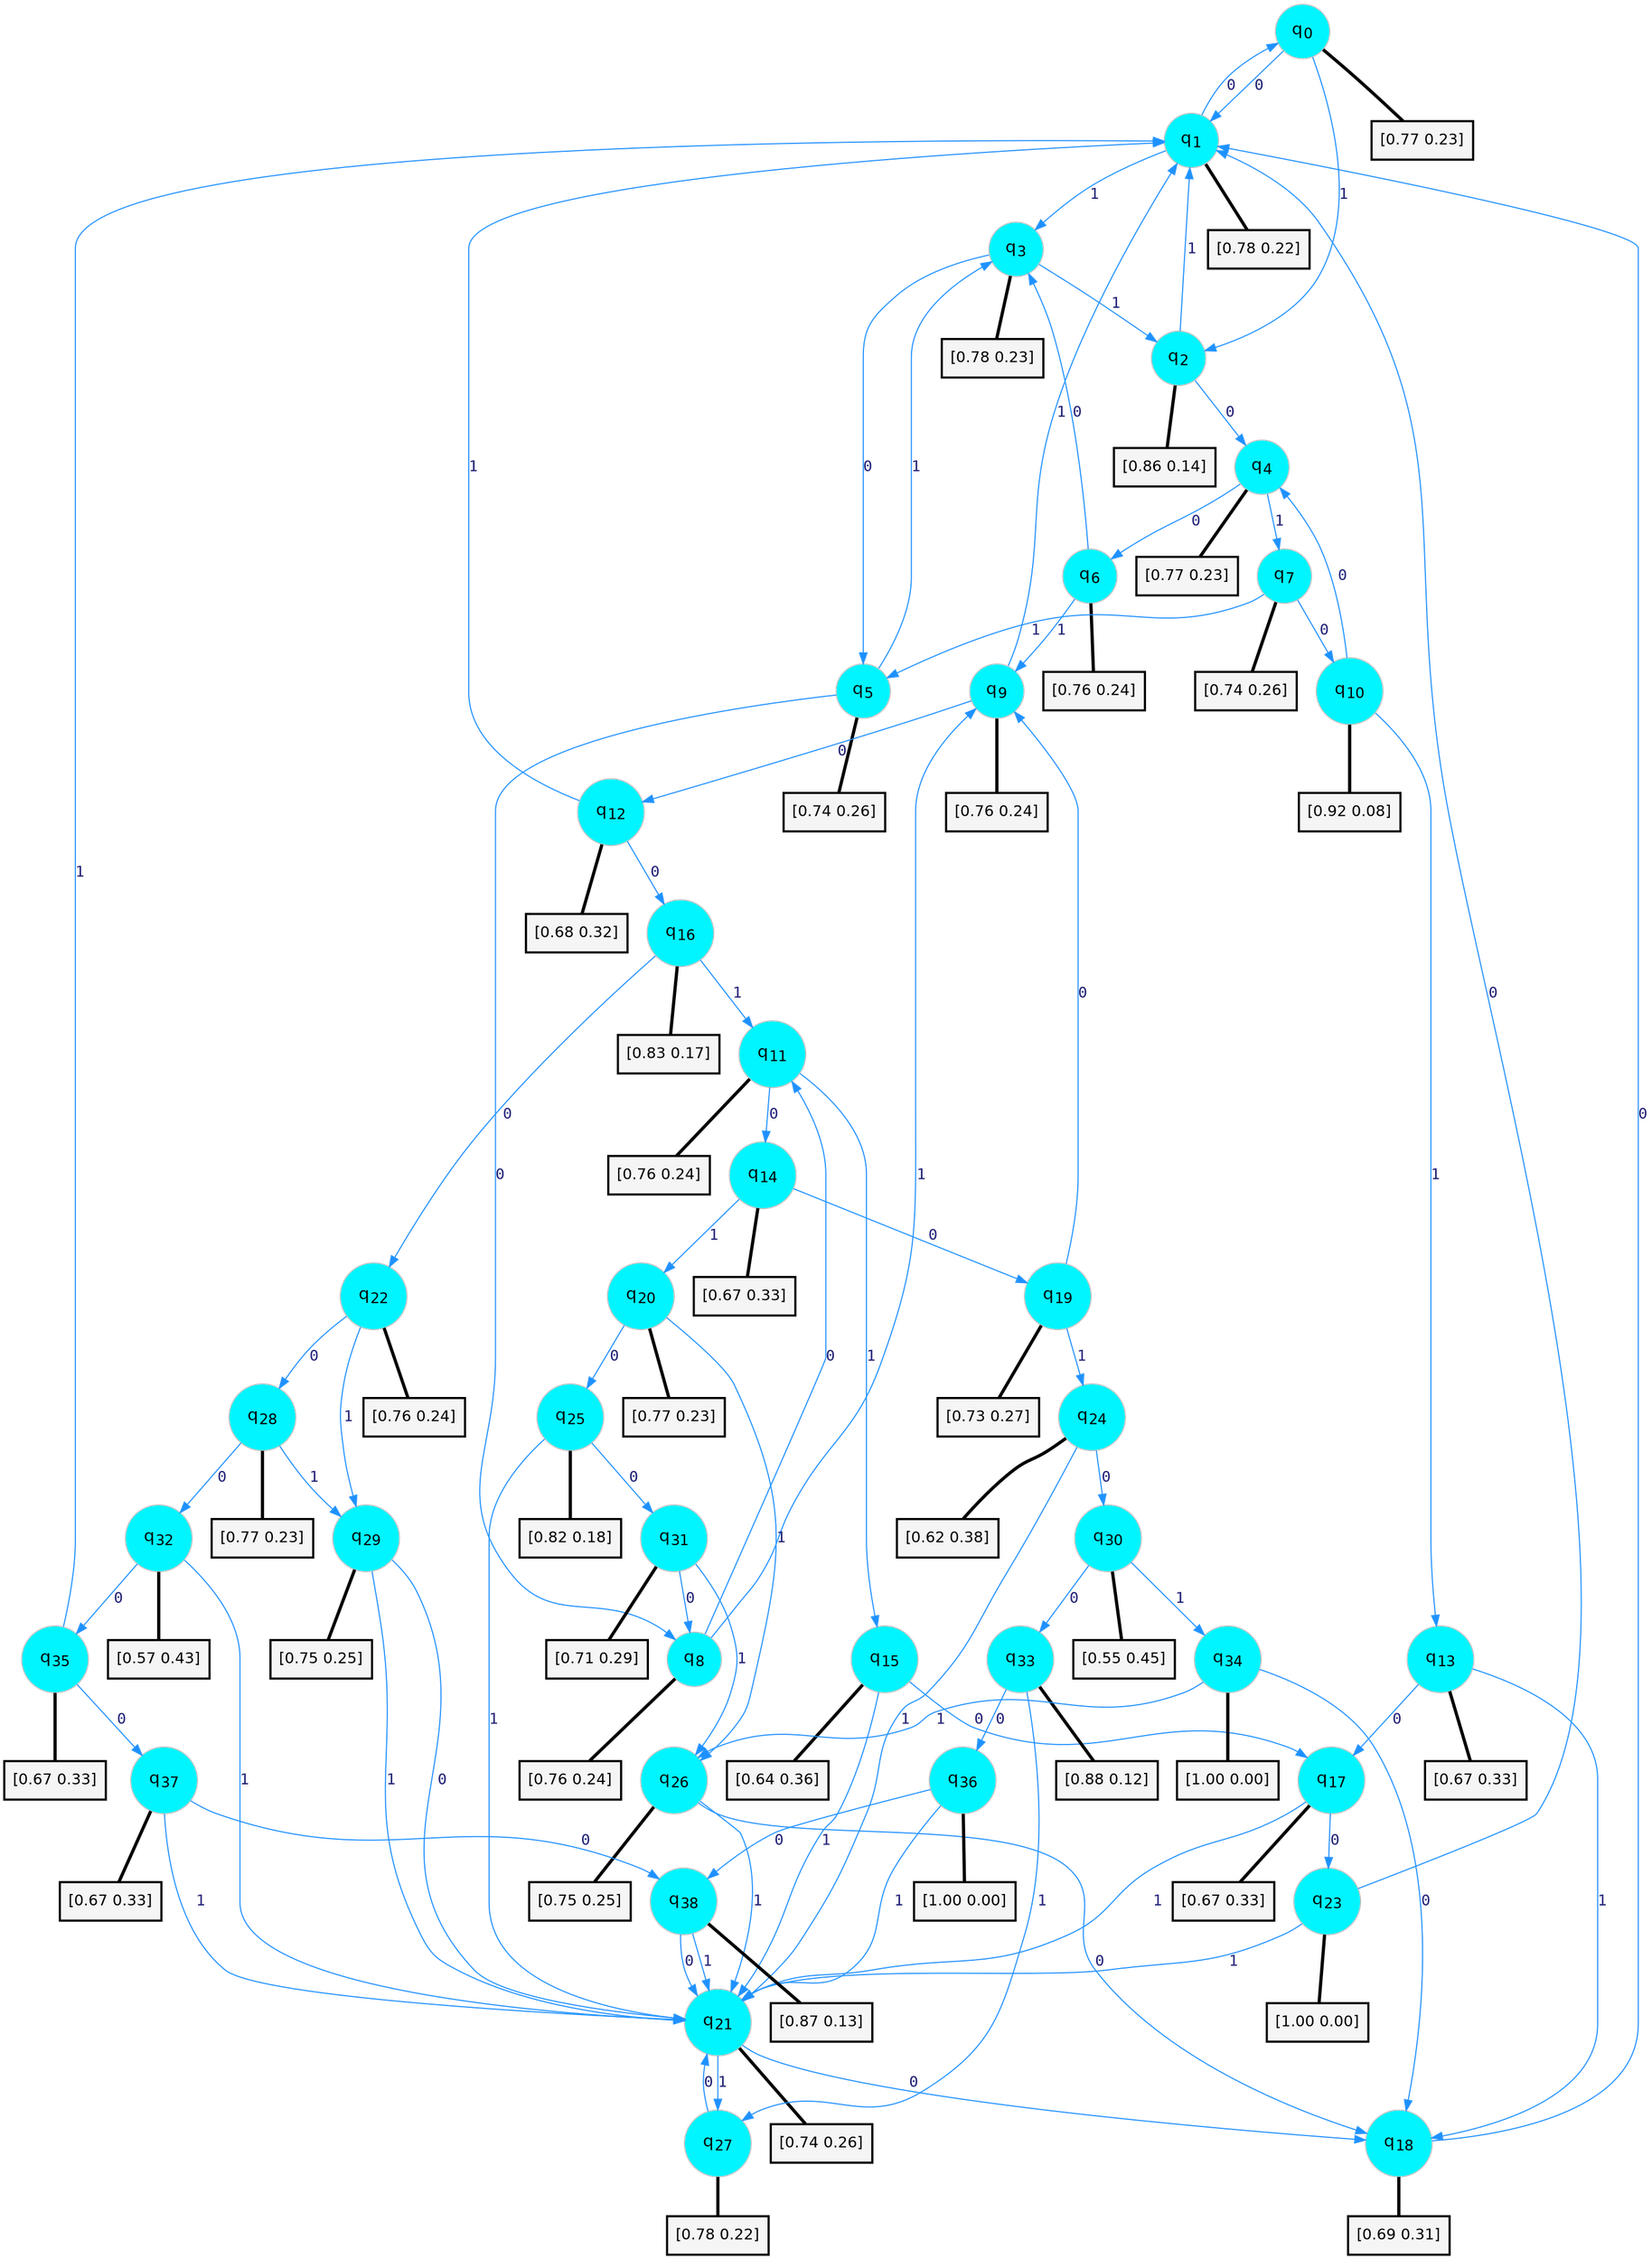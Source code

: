 digraph G {
graph [
bgcolor=transparent, dpi=300, rankdir=TD, size="40,25"];
node [
color=gray, fillcolor=turquoise1, fontcolor=black, fontname=Helvetica, fontsize=16, fontweight=bold, shape=circle, style=filled];
edge [
arrowsize=1, color=dodgerblue1, fontcolor=midnightblue, fontname=courier, fontweight=bold, penwidth=1, style=solid, weight=20];
0[label=<q<SUB>0</SUB>>];
1[label=<q<SUB>1</SUB>>];
2[label=<q<SUB>2</SUB>>];
3[label=<q<SUB>3</SUB>>];
4[label=<q<SUB>4</SUB>>];
5[label=<q<SUB>5</SUB>>];
6[label=<q<SUB>6</SUB>>];
7[label=<q<SUB>7</SUB>>];
8[label=<q<SUB>8</SUB>>];
9[label=<q<SUB>9</SUB>>];
10[label=<q<SUB>10</SUB>>];
11[label=<q<SUB>11</SUB>>];
12[label=<q<SUB>12</SUB>>];
13[label=<q<SUB>13</SUB>>];
14[label=<q<SUB>14</SUB>>];
15[label=<q<SUB>15</SUB>>];
16[label=<q<SUB>16</SUB>>];
17[label=<q<SUB>17</SUB>>];
18[label=<q<SUB>18</SUB>>];
19[label=<q<SUB>19</SUB>>];
20[label=<q<SUB>20</SUB>>];
21[label=<q<SUB>21</SUB>>];
22[label=<q<SUB>22</SUB>>];
23[label=<q<SUB>23</SUB>>];
24[label=<q<SUB>24</SUB>>];
25[label=<q<SUB>25</SUB>>];
26[label=<q<SUB>26</SUB>>];
27[label=<q<SUB>27</SUB>>];
28[label=<q<SUB>28</SUB>>];
29[label=<q<SUB>29</SUB>>];
30[label=<q<SUB>30</SUB>>];
31[label=<q<SUB>31</SUB>>];
32[label=<q<SUB>32</SUB>>];
33[label=<q<SUB>33</SUB>>];
34[label=<q<SUB>34</SUB>>];
35[label=<q<SUB>35</SUB>>];
36[label=<q<SUB>36</SUB>>];
37[label=<q<SUB>37</SUB>>];
38[label=<q<SUB>38</SUB>>];
39[label="[0.77 0.23]", shape=box,fontcolor=black, fontname=Helvetica, fontsize=14, penwidth=2, fillcolor=whitesmoke,color=black];
40[label="[0.78 0.22]", shape=box,fontcolor=black, fontname=Helvetica, fontsize=14, penwidth=2, fillcolor=whitesmoke,color=black];
41[label="[0.86 0.14]", shape=box,fontcolor=black, fontname=Helvetica, fontsize=14, penwidth=2, fillcolor=whitesmoke,color=black];
42[label="[0.78 0.23]", shape=box,fontcolor=black, fontname=Helvetica, fontsize=14, penwidth=2, fillcolor=whitesmoke,color=black];
43[label="[0.77 0.23]", shape=box,fontcolor=black, fontname=Helvetica, fontsize=14, penwidth=2, fillcolor=whitesmoke,color=black];
44[label="[0.74 0.26]", shape=box,fontcolor=black, fontname=Helvetica, fontsize=14, penwidth=2, fillcolor=whitesmoke,color=black];
45[label="[0.76 0.24]", shape=box,fontcolor=black, fontname=Helvetica, fontsize=14, penwidth=2, fillcolor=whitesmoke,color=black];
46[label="[0.74 0.26]", shape=box,fontcolor=black, fontname=Helvetica, fontsize=14, penwidth=2, fillcolor=whitesmoke,color=black];
47[label="[0.76 0.24]", shape=box,fontcolor=black, fontname=Helvetica, fontsize=14, penwidth=2, fillcolor=whitesmoke,color=black];
48[label="[0.76 0.24]", shape=box,fontcolor=black, fontname=Helvetica, fontsize=14, penwidth=2, fillcolor=whitesmoke,color=black];
49[label="[0.92 0.08]", shape=box,fontcolor=black, fontname=Helvetica, fontsize=14, penwidth=2, fillcolor=whitesmoke,color=black];
50[label="[0.76 0.24]", shape=box,fontcolor=black, fontname=Helvetica, fontsize=14, penwidth=2, fillcolor=whitesmoke,color=black];
51[label="[0.68 0.32]", shape=box,fontcolor=black, fontname=Helvetica, fontsize=14, penwidth=2, fillcolor=whitesmoke,color=black];
52[label="[0.67 0.33]", shape=box,fontcolor=black, fontname=Helvetica, fontsize=14, penwidth=2, fillcolor=whitesmoke,color=black];
53[label="[0.67 0.33]", shape=box,fontcolor=black, fontname=Helvetica, fontsize=14, penwidth=2, fillcolor=whitesmoke,color=black];
54[label="[0.64 0.36]", shape=box,fontcolor=black, fontname=Helvetica, fontsize=14, penwidth=2, fillcolor=whitesmoke,color=black];
55[label="[0.83 0.17]", shape=box,fontcolor=black, fontname=Helvetica, fontsize=14, penwidth=2, fillcolor=whitesmoke,color=black];
56[label="[0.67 0.33]", shape=box,fontcolor=black, fontname=Helvetica, fontsize=14, penwidth=2, fillcolor=whitesmoke,color=black];
57[label="[0.69 0.31]", shape=box,fontcolor=black, fontname=Helvetica, fontsize=14, penwidth=2, fillcolor=whitesmoke,color=black];
58[label="[0.73 0.27]", shape=box,fontcolor=black, fontname=Helvetica, fontsize=14, penwidth=2, fillcolor=whitesmoke,color=black];
59[label="[0.77 0.23]", shape=box,fontcolor=black, fontname=Helvetica, fontsize=14, penwidth=2, fillcolor=whitesmoke,color=black];
60[label="[0.74 0.26]", shape=box,fontcolor=black, fontname=Helvetica, fontsize=14, penwidth=2, fillcolor=whitesmoke,color=black];
61[label="[0.76 0.24]", shape=box,fontcolor=black, fontname=Helvetica, fontsize=14, penwidth=2, fillcolor=whitesmoke,color=black];
62[label="[1.00 0.00]", shape=box,fontcolor=black, fontname=Helvetica, fontsize=14, penwidth=2, fillcolor=whitesmoke,color=black];
63[label="[0.62 0.38]", shape=box,fontcolor=black, fontname=Helvetica, fontsize=14, penwidth=2, fillcolor=whitesmoke,color=black];
64[label="[0.82 0.18]", shape=box,fontcolor=black, fontname=Helvetica, fontsize=14, penwidth=2, fillcolor=whitesmoke,color=black];
65[label="[0.75 0.25]", shape=box,fontcolor=black, fontname=Helvetica, fontsize=14, penwidth=2, fillcolor=whitesmoke,color=black];
66[label="[0.78 0.22]", shape=box,fontcolor=black, fontname=Helvetica, fontsize=14, penwidth=2, fillcolor=whitesmoke,color=black];
67[label="[0.77 0.23]", shape=box,fontcolor=black, fontname=Helvetica, fontsize=14, penwidth=2, fillcolor=whitesmoke,color=black];
68[label="[0.75 0.25]", shape=box,fontcolor=black, fontname=Helvetica, fontsize=14, penwidth=2, fillcolor=whitesmoke,color=black];
69[label="[0.55 0.45]", shape=box,fontcolor=black, fontname=Helvetica, fontsize=14, penwidth=2, fillcolor=whitesmoke,color=black];
70[label="[0.71 0.29]", shape=box,fontcolor=black, fontname=Helvetica, fontsize=14, penwidth=2, fillcolor=whitesmoke,color=black];
71[label="[0.57 0.43]", shape=box,fontcolor=black, fontname=Helvetica, fontsize=14, penwidth=2, fillcolor=whitesmoke,color=black];
72[label="[0.88 0.12]", shape=box,fontcolor=black, fontname=Helvetica, fontsize=14, penwidth=2, fillcolor=whitesmoke,color=black];
73[label="[1.00 0.00]", shape=box,fontcolor=black, fontname=Helvetica, fontsize=14, penwidth=2, fillcolor=whitesmoke,color=black];
74[label="[0.67 0.33]", shape=box,fontcolor=black, fontname=Helvetica, fontsize=14, penwidth=2, fillcolor=whitesmoke,color=black];
75[label="[1.00 0.00]", shape=box,fontcolor=black, fontname=Helvetica, fontsize=14, penwidth=2, fillcolor=whitesmoke,color=black];
76[label="[0.67 0.33]", shape=box,fontcolor=black, fontname=Helvetica, fontsize=14, penwidth=2, fillcolor=whitesmoke,color=black];
77[label="[0.87 0.13]", shape=box,fontcolor=black, fontname=Helvetica, fontsize=14, penwidth=2, fillcolor=whitesmoke,color=black];
0->1 [label=0];
0->2 [label=1];
0->39 [arrowhead=none, penwidth=3,color=black];
1->0 [label=0];
1->3 [label=1];
1->40 [arrowhead=none, penwidth=3,color=black];
2->4 [label=0];
2->1 [label=1];
2->41 [arrowhead=none, penwidth=3,color=black];
3->5 [label=0];
3->2 [label=1];
3->42 [arrowhead=none, penwidth=3,color=black];
4->6 [label=0];
4->7 [label=1];
4->43 [arrowhead=none, penwidth=3,color=black];
5->8 [label=0];
5->3 [label=1];
5->44 [arrowhead=none, penwidth=3,color=black];
6->3 [label=0];
6->9 [label=1];
6->45 [arrowhead=none, penwidth=3,color=black];
7->10 [label=0];
7->5 [label=1];
7->46 [arrowhead=none, penwidth=3,color=black];
8->11 [label=0];
8->9 [label=1];
8->47 [arrowhead=none, penwidth=3,color=black];
9->12 [label=0];
9->1 [label=1];
9->48 [arrowhead=none, penwidth=3,color=black];
10->4 [label=0];
10->13 [label=1];
10->49 [arrowhead=none, penwidth=3,color=black];
11->14 [label=0];
11->15 [label=1];
11->50 [arrowhead=none, penwidth=3,color=black];
12->16 [label=0];
12->1 [label=1];
12->51 [arrowhead=none, penwidth=3,color=black];
13->17 [label=0];
13->18 [label=1];
13->52 [arrowhead=none, penwidth=3,color=black];
14->19 [label=0];
14->20 [label=1];
14->53 [arrowhead=none, penwidth=3,color=black];
15->17 [label=0];
15->21 [label=1];
15->54 [arrowhead=none, penwidth=3,color=black];
16->22 [label=0];
16->11 [label=1];
16->55 [arrowhead=none, penwidth=3,color=black];
17->23 [label=0];
17->21 [label=1];
17->56 [arrowhead=none, penwidth=3,color=black];
18->1 [label=0];
18->57 [arrowhead=none, penwidth=3,color=black];
19->9 [label=0];
19->24 [label=1];
19->58 [arrowhead=none, penwidth=3,color=black];
20->25 [label=0];
20->26 [label=1];
20->59 [arrowhead=none, penwidth=3,color=black];
21->18 [label=0];
21->27 [label=1];
21->60 [arrowhead=none, penwidth=3,color=black];
22->28 [label=0];
22->29 [label=1];
22->61 [arrowhead=none, penwidth=3,color=black];
23->1 [label=0];
23->21 [label=1];
23->62 [arrowhead=none, penwidth=3,color=black];
24->30 [label=0];
24->21 [label=1];
24->63 [arrowhead=none, penwidth=3,color=black];
25->31 [label=0];
25->21 [label=1];
25->64 [arrowhead=none, penwidth=3,color=black];
26->18 [label=0];
26->21 [label=1];
26->65 [arrowhead=none, penwidth=3,color=black];
27->21 [label=0];
27->66 [arrowhead=none, penwidth=3,color=black];
28->32 [label=0];
28->29 [label=1];
28->67 [arrowhead=none, penwidth=3,color=black];
29->21 [label=0];
29->21 [label=1];
29->68 [arrowhead=none, penwidth=3,color=black];
30->33 [label=0];
30->34 [label=1];
30->69 [arrowhead=none, penwidth=3,color=black];
31->8 [label=0];
31->26 [label=1];
31->70 [arrowhead=none, penwidth=3,color=black];
32->35 [label=0];
32->21 [label=1];
32->71 [arrowhead=none, penwidth=3,color=black];
33->36 [label=0];
33->27 [label=1];
33->72 [arrowhead=none, penwidth=3,color=black];
34->18 [label=0];
34->26 [label=1];
34->73 [arrowhead=none, penwidth=3,color=black];
35->37 [label=0];
35->1 [label=1];
35->74 [arrowhead=none, penwidth=3,color=black];
36->38 [label=0];
36->21 [label=1];
36->75 [arrowhead=none, penwidth=3,color=black];
37->38 [label=0];
37->21 [label=1];
37->76 [arrowhead=none, penwidth=3,color=black];
38->21 [label=0];
38->21 [label=1];
38->77 [arrowhead=none, penwidth=3,color=black];
}
